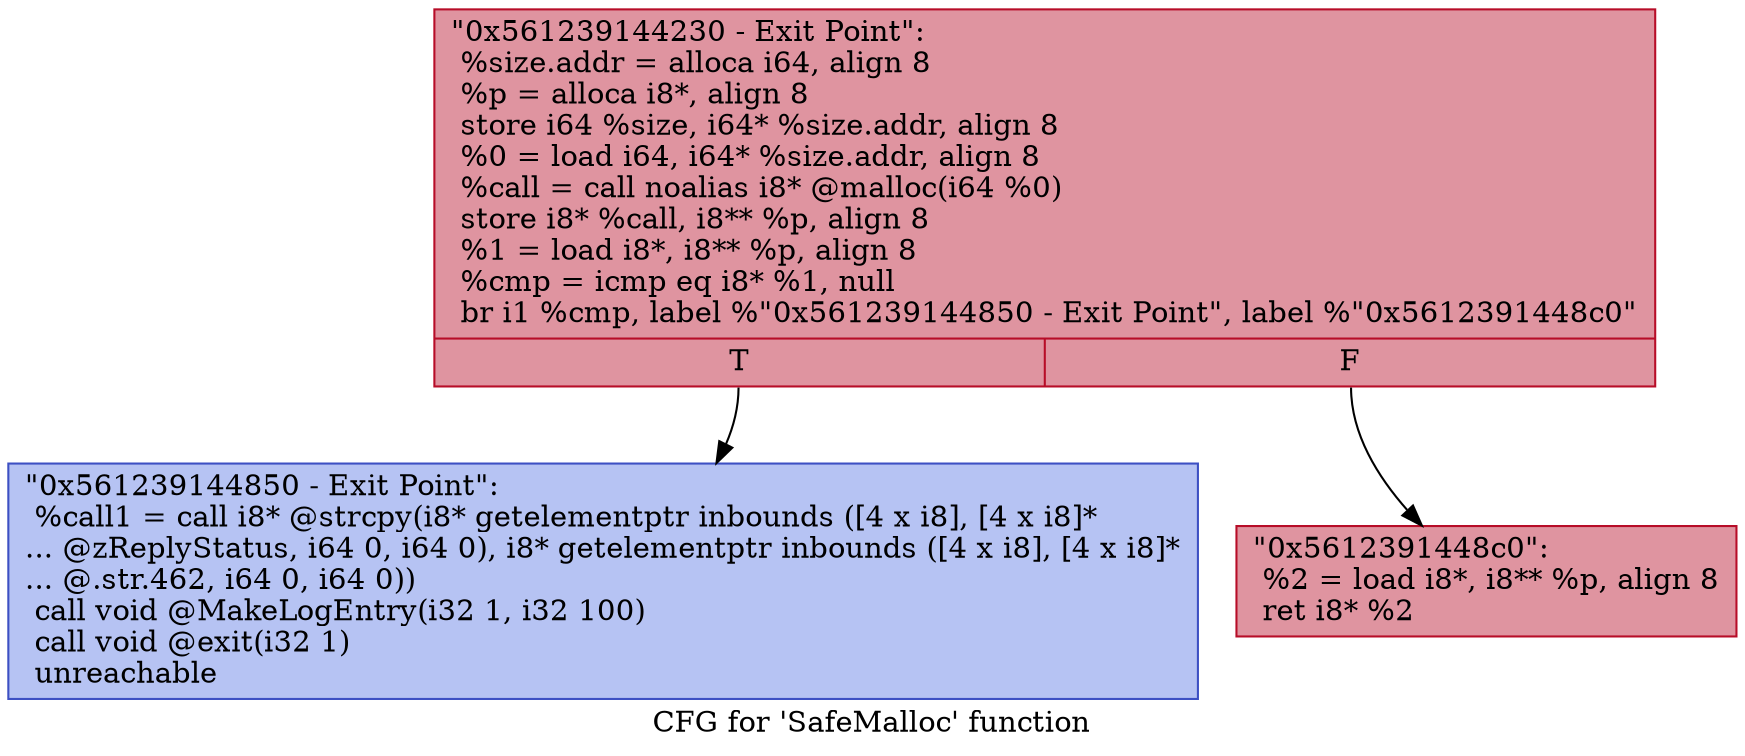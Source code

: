 digraph "CFG for 'SafeMalloc' function" {
	label="CFG for 'SafeMalloc' function";

	Node0x561239144230 [shape=record,color="#b70d28ff", style=filled, fillcolor="#b70d2870",label="{\"0x561239144230 - Exit Point\":\l  %size.addr = alloca i64, align 8\l  %p = alloca i8*, align 8\l  store i64 %size, i64* %size.addr, align 8\l  %0 = load i64, i64* %size.addr, align 8\l  %call = call noalias i8* @malloc(i64 %0)\l  store i8* %call, i8** %p, align 8\l  %1 = load i8*, i8** %p, align 8\l  %cmp = icmp eq i8* %1, null\l  br i1 %cmp, label %\"0x561239144850 - Exit Point\", label %\"0x5612391448c0\"\l|{<s0>T|<s1>F}}"];
	Node0x561239144230:s0 -> Node0x561239144850;
	Node0x561239144230:s1 -> Node0x5612391448c0;
	Node0x561239144850 [shape=record,color="#3d50c3ff", style=filled, fillcolor="#5977e370",label="{\"0x561239144850 - Exit Point\":                    \l  %call1 = call i8* @strcpy(i8* getelementptr inbounds ([4 x i8], [4 x i8]*\l... @zReplyStatus, i64 0, i64 0), i8* getelementptr inbounds ([4 x i8], [4 x i8]*\l... @.str.462, i64 0, i64 0))\l  call void @MakeLogEntry(i32 1, i32 100)\l  call void @exit(i32 1)\l  unreachable\l}"];
	Node0x5612391448c0 [shape=record,color="#b70d28ff", style=filled, fillcolor="#b70d2870",label="{\"0x5612391448c0\":                                 \l  %2 = load i8*, i8** %p, align 8\l  ret i8* %2\l}"];
}
